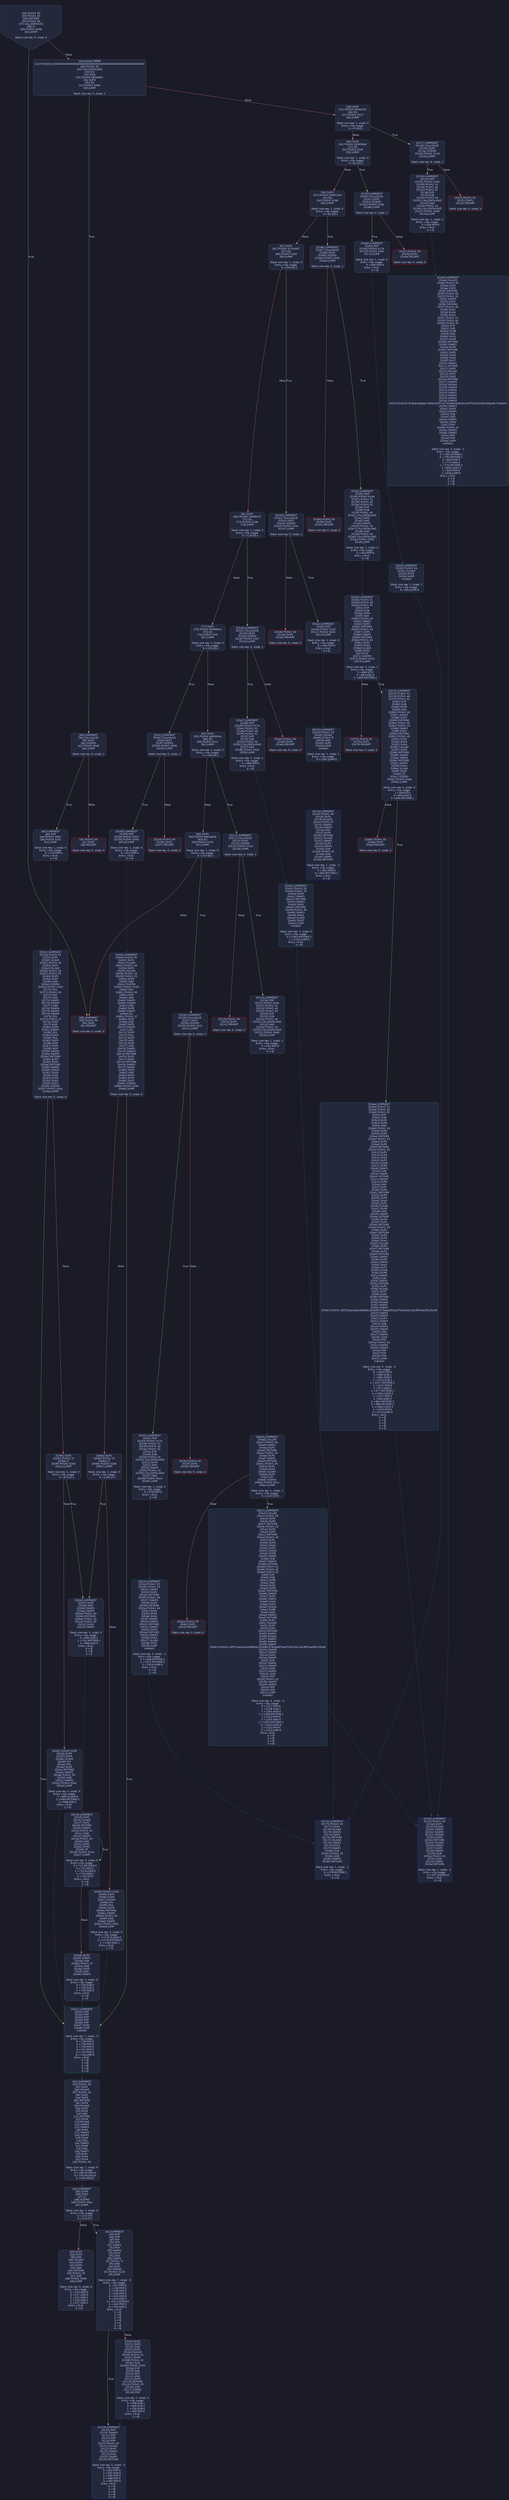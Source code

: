 digraph G {
    node [shape=box, style="filled, rounded", color="#565f89", fontcolor="#c0caf5", fontname="Helvetica", fillcolor="#24283b"];
    edge [color="#414868", fontcolor="#c0caf5", fontname="Helvetica"];
    bgcolor="#1a1b26";
    0 [ label = "[00] PUSH1 80
[02] PUSH1 40
[04] MSTORE
[05] PUSH1 04
[07] CALLDATASIZE
[08] LT
[09] PUSH2 0098
[0c] JUMPI

Stack size req: 0, sizeΔ: 0
" shape = invhouse]
    1 [ label = "[0d] PUSH4 ffffffff
[12] PUSH29 0100000000000000000000000000000000000000000000000000000000
[30] PUSH1 00
[32] CALLDATALOAD
[33] DIV
[34] AND
[35] PUSH4 06fdde03
[3a] DUP2
[3b] EQ
[3c] PUSH2 009d
[3f] JUMPI

Stack size req: 0, sizeΔ: 1
"]
    2 [ label = "[40] DUP1
[41] PUSH4 095ea7b3
[46] EQ
[47] PUSH2 0127
[4a] JUMPI

Stack size req: 1, sizeΔ: 0
Entry->Op usage:
	0->70:EQ:1
"]
    3 [ label = "[4b] DUP1
[4c] PUSH4 18160ddd
[51] EQ
[52] PUSH2 015f
[55] JUMPI

Stack size req: 1, sizeΔ: 0
Entry->Op usage:
	0->81:EQ:1
"]
    4 [ label = "[56] DUP1
[57] PUSH4 23b872dd
[5c] EQ
[5d] PUSH2 0186
[60] JUMPI

Stack size req: 1, sizeΔ: 0
Entry->Op usage:
	0->92:EQ:1
"]
    5 [ label = "[61] DUP1
[62] PUSH4 313ce567
[67] EQ
[68] PUSH2 01b0
[6b] JUMPI

Stack size req: 1, sizeΔ: 0
Entry->Op usage:
	0->103:EQ:1
"]
    6 [ label = "[6c] DUP1
[6d] PUSH4 70a08231
[72] EQ
[73] PUSH2 01db
[76] JUMPI

Stack size req: 1, sizeΔ: 0
Entry->Op usage:
	0->114:EQ:1
"]
    7 [ label = "[77] DUP1
[78] PUSH4 95d89b41
[7d] EQ
[7e] PUSH2 01fc
[81] JUMPI

Stack size req: 1, sizeΔ: 0
Entry->Op usage:
	0->125:EQ:1
"]
    8 [ label = "[82] DUP1
[83] PUSH4 a9059cbb
[88] EQ
[89] PUSH2 0211
[8c] JUMPI

Stack size req: 1, sizeΔ: 0
Entry->Op usage:
	0->136:EQ:1
"]
    9 [ label = "[8d] DUP1
[8e] PUSH4 dd62ed3e
[93] EQ
[94] PUSH2 0235
[97] JUMPI

Stack size req: 1, sizeΔ: 0
Entry->Op usage:
	0->147:EQ:1
"]
    10 [ label = "[98] JUMPDEST
[99] PUSH1 00
[9b] DUP1
[9c] REVERT

Stack size req: 0, sizeΔ: 0
" color = "red"]
    11 [ label = "[9d] JUMPDEST
[9e] CALLVALUE
[9f] DUP1
[a0] ISZERO
[a1] PUSH2 00a9
[a4] JUMPI

Stack size req: 0, sizeΔ: 1
"]
    12 [ label = "[a5] PUSH1 00
[a7] DUP1
[a8] REVERT

Stack size req: 0, sizeΔ: 0
" color = "red"]
    13 [ label = "[a9] JUMPDEST
[aa] POP
[ab] PUSH2 00b2
[ae] PUSH2 025c
[b1] JUMP

Stack size req: 1, sizeΔ: 0
Entry->Op usage:
	0->170:POP:0
Entry->Exit:
	0->😵
"]
    14 [ label = "[b2] JUMPDEST
[b3] PUSH1 40
[b5] DUP1
[b6] MLOAD
[b7] PUSH1 20
[b9] DUP1
[ba] DUP3
[bb] MSTORE
[bc] DUP4
[bd] MLOAD
[be] DUP2
[bf] DUP4
[c0] ADD
[c1] MSTORE
[c2] DUP4
[c3] MLOAD
[c4] SWAP2
[c5] SWAP3
[c6] DUP4
[c7] SWAP3
[c8] SWAP1
[c9] DUP4
[ca] ADD
[cb] SWAP2
[cc] DUP6
[cd] ADD
[ce] SWAP1
[cf] DUP1
[d0] DUP4
[d1] DUP4
[d2] PUSH1 00

Stack size req: 1, sizeΔ: 9
Entry->Op usage:
	0->189:MLOAD:0
	0->195:MLOAD:0
	0->205:ADD:0
"]
    15 [ label = "[d4] JUMPDEST
[d5] DUP4
[d6] DUP2
[d7] LT
[d8] ISZERO
[d9] PUSH2 00ec
[dc] JUMPI

Stack size req: 4, sizeΔ: 0
Entry->Op usage:
	0->215:LT:0
	3->215:LT:1
"]
    16 [ label = "[dd] DUP2
[de] DUP2
[df] ADD
[e0] MLOAD
[e1] DUP4
[e2] DUP3
[e3] ADD
[e4] MSTORE
[e5] PUSH1 20
[e7] ADD
[e8] PUSH2 00d4
[eb] JUMP

Stack size req: 3, sizeΔ: 0
Entry->Op usage:
	0->223:ADD:0
	0->227:ADD:0
	0->231:ADD:1
	1->223:ADD:1
	2->227:ADD:1
Entry->Exit:
	0->😵
"]
    17 [ label = "[ec] JUMPDEST
[ed] POP
[ee] POP
[ef] POP
[f0] POP
[f1] SWAP1
[f2] POP
[f3] SWAP1
[f4] DUP2
[f5] ADD
[f6] SWAP1
[f7] PUSH1 1f
[f9] AND
[fa] DUP1
[fb] ISZERO
[fc] PUSH2 0119
[ff] JUMPI

Stack size req: 7, sizeΔ: -5
Entry->Op usage:
	0->237:POP:0
	1->238:POP:0
	2->239:POP:0
	3->240:POP:0
	4->245:ADD:0
	4->249:AND:1
	4->251:ISZERO:0
	5->242:POP:0
	6->245:ADD:1
Entry->Exit:
	0->😵
	1->😵
	2->😵
	3->😵
	4->0
	5->😵
	6->😵
"]
    18 [ label = "[0100] DUP1
[0101] DUP3
[0102] SUB
[0103] DUP1
[0104] MLOAD
[0105] PUSH1 01
[0107] DUP4
[0108] PUSH1 20
[010a] SUB
[010b] PUSH2 0100
[010e] EXP
[010f] SUB
[0110] NOT
[0111] AND
[0112] DUP2
[0113] MSTORE
[0114] PUSH1 20
[0116] ADD
[0117] SWAP2
[0118] POP

Stack size req: 2, sizeΔ: 0
Entry->Op usage:
	0->258:SUB:1
	0->266:SUB:1
	1->258:SUB:0
	1->280:POP:0
Entry->Exit:
	1->😵
"]
    19 [ label = "[0119] JUMPDEST
[011a] POP
[011b] SWAP3
[011c] POP
[011d] POP
[011e] POP
[011f] PUSH1 40
[0121] MLOAD
[0122] DUP1
[0123] SWAP2
[0124] SUB
[0125] SWAP1
[0126] RETURN

Stack size req: 5, sizeΔ: -5
Entry->Op usage:
	0->282:POP:0
	1->292:SUB:0
	2->285:POP:0
	3->286:POP:0
	4->284:POP:0
Entry->Exit:
	0->😵
	1->😵
	2->😵
	3->😵
	4->😵
" color = "darkblue"]
    20 [ label = "[0127] JUMPDEST
[0128] CALLVALUE
[0129] DUP1
[012a] ISZERO
[012b] PUSH2 0133
[012e] JUMPI

Stack size req: 0, sizeΔ: 1
"]
    21 [ label = "[012f] PUSH1 00
[0131] DUP1
[0132] REVERT

Stack size req: 0, sizeΔ: 0
" color = "red"]
    22 [ label = "[0133] JUMPDEST
[0134] POP
[0135] PUSH2 014b
[0138] PUSH1 01
[013a] PUSH1 a0
[013c] PUSH1 02
[013e] EXP
[013f] SUB
[0140] PUSH1 04
[0142] CALLDATALOAD
[0143] AND
[0144] PUSH1 24
[0146] CALLDATALOAD
[0147] PUSH2 02e9
[014a] JUMP

Stack size req: 1, sizeΔ: 2
Entry->Op usage:
	0->308:POP:0
Entry->Exit:
	0->😵
"]
    23 [ label = "[014b] JUMPDEST
[014c] PUSH1 40
[014e] DUP1
[014f] MLOAD
[0150] SWAP2
[0151] ISZERO
[0152] ISZERO
[0153] DUP3
[0154] MSTORE
[0155] MLOAD
[0156] SWAP1
[0157] DUP2
[0158] SWAP1
[0159] SUB
[015a] PUSH1 20
[015c] ADD
[015d] SWAP1
[015e] RETURN

Stack size req: 1, sizeΔ: -1
Entry->Op usage:
	0->337:ISZERO:0
Entry->Exit:
	0->😵
" color = "darkblue"]
    24 [ label = "[015f] JUMPDEST
[0160] CALLVALUE
[0161] DUP1
[0162] ISZERO
[0163] PUSH2 016b
[0166] JUMPI

Stack size req: 0, sizeΔ: 1
"]
    25 [ label = "[0167] PUSH1 00
[0169] DUP1
[016a] REVERT

Stack size req: 0, sizeΔ: 0
" color = "red"]
    26 [ label = "[016b] JUMPDEST
[016c] POP
[016d] PUSH2 0174
[0170] PUSH2 034f
[0173] JUMP

Stack size req: 1, sizeΔ: 0
Entry->Op usage:
	0->364:POP:0
Entry->Exit:
	0->😵
"]
    27 [ label = "[0174] JUMPDEST
[0175] PUSH1 40
[0177] DUP1
[0178] MLOAD
[0179] SWAP2
[017a] DUP3
[017b] MSTORE
[017c] MLOAD
[017d] SWAP1
[017e] DUP2
[017f] SWAP1
[0180] SUB
[0181] PUSH1 20
[0183] ADD
[0184] SWAP1
[0185] RETURN

Stack size req: 1, sizeΔ: -1
Entry->Op usage:
	0->379:MSTORE:1
Entry->Exit:
	0->😵
" color = "darkblue"]
    28 [ label = "[0186] JUMPDEST
[0187] CALLVALUE
[0188] DUP1
[0189] ISZERO
[018a] PUSH2 0192
[018d] JUMPI

Stack size req: 0, sizeΔ: 1
"]
    29 [ label = "[018e] PUSH1 00
[0190] DUP1
[0191] REVERT

Stack size req: 0, sizeΔ: 0
" color = "red"]
    30 [ label = "[0192] JUMPDEST
[0193] POP
[0194] PUSH2 014b
[0197] PUSH1 01
[0199] PUSH1 a0
[019b] PUSH1 02
[019d] EXP
[019e] SUB
[019f] PUSH1 04
[01a1] CALLDATALOAD
[01a2] DUP2
[01a3] AND
[01a4] SWAP1
[01a5] PUSH1 24
[01a7] CALLDATALOAD
[01a8] AND
[01a9] PUSH1 44
[01ab] CALLDATALOAD
[01ac] PUSH2 0355
[01af] JUMP

Stack size req: 1, sizeΔ: 3
Entry->Op usage:
	0->403:POP:0
Entry->Exit:
	0->😵
"]
    31 [ label = "[01b0] JUMPDEST
[01b1] CALLVALUE
[01b2] DUP1
[01b3] ISZERO
[01b4] PUSH2 01bc
[01b7] JUMPI

Stack size req: 0, sizeΔ: 1
"]
    32 [ label = "[01b8] PUSH1 00
[01ba] DUP1
[01bb] REVERT

Stack size req: 0, sizeΔ: 0
" color = "red"]
    33 [ label = "[01bc] JUMPDEST
[01bd] POP
[01be] PUSH2 01c5
[01c1] PUSH2 0432
[01c4] JUMP

Stack size req: 1, sizeΔ: 0
Entry->Op usage:
	0->445:POP:0
Entry->Exit:
	0->😵
"]
    34 [ label = "[01c5] JUMPDEST
[01c6] PUSH1 40
[01c8] DUP1
[01c9] MLOAD
[01ca] PUSH1 ff
[01cc] SWAP1
[01cd] SWAP3
[01ce] AND
[01cf] DUP3
[01d0] MSTORE
[01d1] MLOAD
[01d2] SWAP1
[01d3] DUP2
[01d4] SWAP1
[01d5] SUB
[01d6] PUSH1 20
[01d8] ADD
[01d9] SWAP1
[01da] RETURN

Stack size req: 1, sizeΔ: -1
Entry->Op usage:
	0->462:AND:0
	0->464:MSTORE:1
Entry->Exit:
	0->😵
" color = "darkblue"]
    35 [ label = "[01db] JUMPDEST
[01dc] CALLVALUE
[01dd] DUP1
[01de] ISZERO
[01df] PUSH2 01e7
[01e2] JUMPI

Stack size req: 0, sizeΔ: 1
"]
    36 [ label = "[01e3] PUSH1 00
[01e5] DUP1
[01e6] REVERT

Stack size req: 0, sizeΔ: 0
" color = "red"]
    37 [ label = "[01e7] JUMPDEST
[01e8] POP
[01e9] PUSH2 0174
[01ec] PUSH1 01
[01ee] PUSH1 a0
[01f0] PUSH1 02
[01f2] EXP
[01f3] SUB
[01f4] PUSH1 04
[01f6] CALLDATALOAD
[01f7] AND
[01f8] PUSH2 043b
[01fb] JUMP

Stack size req: 1, sizeΔ: 1
Entry->Op usage:
	0->488:POP:0
Entry->Exit:
	0->😵
"]
    38 [ label = "[01fc] JUMPDEST
[01fd] CALLVALUE
[01fe] DUP1
[01ff] ISZERO
[0200] PUSH2 0208
[0203] JUMPI

Stack size req: 0, sizeΔ: 1
"]
    39 [ label = "[0204] PUSH1 00
[0206] DUP1
[0207] REVERT

Stack size req: 0, sizeΔ: 0
" color = "red"]
    40 [ label = "[0208] JUMPDEST
[0209] POP
[020a] PUSH2 00b2
[020d] PUSH2 044d
[0210] JUMP

Stack size req: 1, sizeΔ: 0
Entry->Op usage:
	0->521:POP:0
Entry->Exit:
	0->😵
"]
    41 [ label = "[0211] JUMPDEST
[0212] CALLVALUE
[0213] DUP1
[0214] ISZERO
[0215] PUSH2 021d
[0218] JUMPI

Stack size req: 0, sizeΔ: 1
"]
    42 [ label = "[0219] PUSH1 00
[021b] DUP1
[021c] REVERT

Stack size req: 0, sizeΔ: 0
" color = "red"]
    43 [ label = "[021d] JUMPDEST
[021e] POP
[021f] PUSH2 014b
[0222] PUSH1 01
[0224] PUSH1 a0
[0226] PUSH1 02
[0228] EXP
[0229] SUB
[022a] PUSH1 04
[022c] CALLDATALOAD
[022d] AND
[022e] PUSH1 24
[0230] CALLDATALOAD
[0231] PUSH2 04a5
[0234] JUMP

Stack size req: 1, sizeΔ: 2
Entry->Op usage:
	0->542:POP:0
Entry->Exit:
	0->😵
"]
    44 [ label = "[0235] JUMPDEST
[0236] CALLVALUE
[0237] DUP1
[0238] ISZERO
[0239] PUSH2 0241
[023c] JUMPI

Stack size req: 0, sizeΔ: 1
"]
    45 [ label = "[023d] PUSH1 00
[023f] DUP1
[0240] REVERT

Stack size req: 0, sizeΔ: 0
" color = "red"]
    46 [ label = "[0241] JUMPDEST
[0242] POP
[0243] PUSH2 0174
[0246] PUSH1 01
[0248] PUSH1 a0
[024a] PUSH1 02
[024c] EXP
[024d] SUB
[024e] PUSH1 04
[0250] CALLDATALOAD
[0251] DUP2
[0252] AND
[0253] SWAP1
[0254] PUSH1 24
[0256] CALLDATALOAD
[0257] AND
[0258] PUSH2 052d
[025b] JUMP

Stack size req: 1, sizeΔ: 2
Entry->Op usage:
	0->578:POP:0
Entry->Exit:
	0->😵
"]
    47 [ label = "[025c] JUMPDEST
[025d] PUSH1 01
[025f] DUP1
[0260] SLOAD
[0261] PUSH1 40
[0263] DUP1
[0264] MLOAD
[0265] PUSH1 20
[0267] PUSH1 02
[0269] DUP5
[026a] DUP7
[026b] AND
[026c] ISZERO
[026d] PUSH2 0100
[0270] MUL
[0271] PUSH1 00
[0273] NOT
[0274] ADD
[0275] SWAP1
[0276] SWAP5
[0277] AND
[0278] SWAP4
[0279] SWAP1
[027a] SWAP4
[027b] DIV
[027c] PUSH1 1f
[027e] DUP2
[027f] ADD
[0280] DUP5
[0281] SWAP1
[0282] DIV
[0283] DUP5
[0284] MUL
[0285] DUP3
[0286] ADD
[0287] DUP5
[0288] ADD
[0289] SWAP1
[028a] SWAP3
[028b] MSTORE
[028c] DUP2
[028d] DUP2
[028e] MSTORE
[028f] SWAP3
[0290] SWAP2
[0291] DUP4
[0292] ADD
[0293] DUP3
[0294] DUP3
[0295] DUP1
[0296] ISZERO
[0297] PUSH2 02e1
[029a] JUMPI

Stack size req: 0, sizeΔ: 6
"]
    48 [ label = "[029b] DUP1
[029c] PUSH1 1f
[029e] LT
[029f] PUSH2 02b6
[02a2] JUMPI

Stack size req: 1, sizeΔ: 0
Entry->Op usage:
	0->670:LT:1
"]
    49 [ label = "[02a3] PUSH2 0100
[02a6] DUP1
[02a7] DUP4
[02a8] SLOAD
[02a9] DIV
[02aa] MUL
[02ab] DUP4
[02ac] MSTORE
[02ad] SWAP2
[02ae] PUSH1 20
[02b0] ADD
[02b1] SWAP2
[02b2] PUSH2 02e1
[02b5] JUMP

Stack size req: 3, sizeΔ: 0
Entry->Op usage:
	1->680:SLOAD:0
	2->684:MSTORE:0
	2->688:ADD:1
Entry->Exit:
	2->😵
"]
    50 [ label = "[02b6] JUMPDEST
[02b7] DUP3
[02b8] ADD
[02b9] SWAP2
[02ba] SWAP1
[02bb] PUSH1 00
[02bd] MSTORE
[02be] PUSH1 20
[02c0] PUSH1 00
[02c2] SHA3
[02c3] SWAP1

Stack size req: 3, sizeΔ: 0
Entry->Op usage:
	0->696:ADD:1
	1->701:MSTORE:1
	2->696:ADD:0
Entry->Exit:
	0->😵
	1->😵
	2->0
"]
    51 [ label = "[02c4] JUMPDEST
[02c5] DUP2
[02c6] SLOAD
[02c7] DUP2
[02c8] MSTORE
[02c9] SWAP1
[02ca] PUSH1 01
[02cc] ADD
[02cd] SWAP1
[02ce] PUSH1 20
[02d0] ADD
[02d1] DUP1
[02d2] DUP4
[02d3] GT
[02d4] PUSH2 02c4
[02d7] JUMPI

Stack size req: 3, sizeΔ: 0
Entry->Op usage:
	0->712:MSTORE:0
	0->720:ADD:1
	1->710:SLOAD:0
	1->716:ADD:1
	2->723:GT:0
Entry->Exit:
	0->😵
	1->😵
"]
    52 [ label = "[02d8] DUP3
[02d9] SWAP1
[02da] SUB
[02db] PUSH1 1f
[02dd] AND
[02de] DUP3
[02df] ADD
[02e0] SWAP2

Stack size req: 3, sizeΔ: 0
Entry->Op usage:
	0->730:SUB:0
	2->730:SUB:1
	2->735:ADD:0
Entry->Exit:
	0->😵
	2->0
"]
    53 [ label = "[02e1] JUMPDEST
[02e2] POP
[02e3] POP
[02e4] POP
[02e5] POP
[02e6] POP
[02e7] DUP2
[02e8] JUMP
Indirect!

Stack size req: 7, sizeΔ: -5
Entry->Op usage:
	0->738:POP:0
	1->739:POP:0
	2->740:POP:0
	3->741:POP:0
	4->742:POP:0
	6->744:JUMP:0
Entry->Exit:
	0->😵
	1->😵
	2->😵
	3->😵
	4->😵
" color = "teal"]
    54 [ label = "[02e9] JUMPDEST
[02ea] CALLER
[02eb] PUSH1 00
[02ed] DUP2
[02ee] DUP2
[02ef] MSTORE
[02f0] PUSH1 05
[02f2] PUSH1 20
[02f4] SWAP1
[02f5] DUP2
[02f6] MSTORE
[02f7] PUSH1 40
[02f9] DUP1
[02fa] DUP4
[02fb] SHA3
[02fc] PUSH1 01
[02fe] PUSH1 a0
[0300] PUSH1 02
[0302] EXP
[0303] SUB
[0304] DUP8
[0305] AND
[0306] DUP1
[0307] DUP6
[0308] MSTORE
[0309] SWAP1
[030a] DUP4
[030b] MSTORE
[030c] DUP2
[030d] DUP5
[030e] SHA3
[030f] DUP7
[0310] SWAP1
[0311] SSTORE
[0312] DUP2
[0313] MLOAD
[0314] DUP7
[0315] DUP2
[0316] MSTORE
[0317] SWAP2
[0318] MLOAD
[0319] SWAP4
[031a] SWAP5
[031b] SWAP1
[031c] SWAP4
[031d] SWAP1
[031e] SWAP3
[031f] PUSH32 8c5be1e5ebec7d5bd14f71427d1e84f3dd0314c0f7b2291e5b200ac8c7c3b925
[0340] SWAP3
[0341] DUP3
[0342] SWAP1
[0343] SUB
[0344] ADD
[0345] SWAP1
[0346] LOG3
[0347] POP
[0348] PUSH1 01
[034a] SWAP3
[034b] SWAP2
[034c] POP
[034d] POP
[034e] JUMP
Indirect!

Stack size req: 3, sizeΔ: -2
Entry->Op usage:
	0->785:SSTORE:1
	0->790:MSTORE:1
	0->845:POP:0
	1->773:AND:0
	1->776:MSTORE:1
	1->838:LOG3:4
	1->844:POP:0
	2->846:JUMP:0
Entry->Exit:
	0->😵
	1->😵
	2->😵
" color = "teal"]
    55 [ label = "[034f] JUMPDEST
[0350] PUSH1 04
[0352] SLOAD
[0353] DUP2
[0354] JUMP
Indirect!

Stack size req: 1, sizeΔ: 1
Entry->Op usage:
	0->852:JUMP:0
" color = "teal"]
    56 [ label = "[0355] JUMPDEST
[0356] PUSH1 01
[0358] PUSH1 a0
[035a] PUSH1 02
[035c] EXP
[035d] SUB
[035e] DUP4
[035f] AND
[0360] PUSH1 00
[0362] SWAP1
[0363] DUP2
[0364] MSTORE
[0365] PUSH1 20
[0367] DUP2
[0368] SWAP1
[0369] MSTORE
[036a] PUSH1 40
[036c] DUP2
[036d] SHA3
[036e] SLOAD
[036f] DUP3
[0370] GT
[0371] ISZERO
[0372] PUSH2 037a
[0375] JUMPI

Stack size req: 3, sizeΔ: 1
Entry->Op usage:
	0->880:GT:0
	2->863:AND:0
	2->868:MSTORE:1
"]
    57 [ label = "[0376] PUSH1 00
[0378] DUP1
[0379] REVERT

Stack size req: 0, sizeΔ: 0
" color = "red"]
    58 [ label = "[037a] JUMPDEST
[037b] PUSH1 01
[037d] PUSH1 a0
[037f] PUSH1 02
[0381] EXP
[0382] SUB
[0383] DUP5
[0384] AND
[0385] PUSH1 00
[0387] SWAP1
[0388] DUP2
[0389] MSTORE
[038a] PUSH1 05
[038c] PUSH1 20
[038e] SWAP1
[038f] DUP2
[0390] MSTORE
[0391] PUSH1 40
[0393] DUP1
[0394] DUP4
[0395] SHA3
[0396] CALLER
[0397] DUP5
[0398] MSTORE
[0399] SWAP1
[039a] SWAP2
[039b] MSTORE
[039c] SWAP1
[039d] SHA3
[039e] SLOAD
[039f] DUP3
[03a0] GT
[03a1] ISZERO
[03a2] PUSH2 03aa
[03a5] JUMPI

Stack size req: 4, sizeΔ: 0
Entry->Op usage:
	1->928:GT:0
	3->900:AND:0
	3->905:MSTORE:1
"]
    59 [ label = "[03a6] PUSH1 00
[03a8] DUP1
[03a9] REVERT

Stack size req: 0, sizeΔ: 0
" color = "red"]
    60 [ label = "[03aa] JUMPDEST
[03ab] PUSH1 01
[03ad] PUSH1 a0
[03af] PUSH1 02
[03b1] EXP
[03b2] SUB
[03b3] DUP1
[03b4] DUP6
[03b5] AND
[03b6] PUSH1 00
[03b8] DUP2
[03b9] DUP2
[03ba] MSTORE
[03bb] PUSH1 20
[03bd] DUP2
[03be] DUP2
[03bf] MSTORE
[03c0] PUSH1 40
[03c2] DUP1
[03c3] DUP4
[03c4] SHA3
[03c5] DUP1
[03c6] SLOAD
[03c7] DUP9
[03c8] SWAP1
[03c9] SUB
[03ca] SWAP1
[03cb] SSTORE
[03cc] SWAP4
[03cd] DUP8
[03ce] AND
[03cf] DUP1
[03d0] DUP4
[03d1] MSTORE
[03d2] DUP5
[03d3] DUP4
[03d4] SHA3
[03d5] DUP1
[03d6] SLOAD
[03d7] DUP9
[03d8] ADD
[03d9] SWAP1
[03da] SSTORE
[03db] DUP4
[03dc] DUP4
[03dd] MSTORE
[03de] PUSH1 05
[03e0] DUP3
[03e1] MSTORE
[03e2] DUP5
[03e3] DUP4
[03e4] SHA3
[03e5] CALLER
[03e6] DUP5
[03e7] MSTORE
[03e8] DUP3
[03e9] MSTORE
[03ea] SWAP2
[03eb] DUP5
[03ec] SWAP1
[03ed] SHA3
[03ee] DUP1
[03ef] SLOAD
[03f0] DUP8
[03f1] SWAP1
[03f2] SUB
[03f3] SWAP1
[03f4] SSTORE
[03f5] DUP4
[03f6] MLOAD
[03f7] DUP7
[03f8] DUP2
[03f9] MSTORE
[03fa] SWAP4
[03fb] MLOAD
[03fc] SWAP2
[03fd] SWAP4
[03fe] PUSH32 ddf252ad1be2c89b69c2b068fc378daa952ba7f163c4a11628f55a4df523b3ef
[041f] SWAP3
[0420] SWAP1
[0421] DUP2
[0422] SWAP1
[0423] SUB
[0424] SWAP1
[0425] SWAP2
[0426] ADD
[0427] SWAP1
[0428] LOG3
[0429] POP
[042a] PUSH1 01
[042c] SWAP4
[042d] SWAP3
[042e] POP
[042f] POP
[0430] POP
[0431] JUMP
Indirect!

Stack size req: 5, sizeΔ: -4
Entry->Op usage:
	0->1065:POP:0
	1->969:SUB:1
	1->984:ADD:0
	1->1010:SUB:1
	1->1017:MSTORE:1
	1->1071:POP:0
	2->974:AND:0
	2->977:MSTORE:1
	2->1064:LOG3:4
	2->1072:POP:0
	3->949:AND:0
	3->954:MSTORE:1
	3->989:MSTORE:1
	3->1064:LOG3:3
	3->1070:POP:0
	4->1073:JUMP:0
Entry->Exit:
	0->😵
	1->😵
	2->😵
	3->😵
	4->😵
" color = "teal"]
    61 [ label = "[0432] JUMPDEST
[0433] PUSH1 03
[0435] SLOAD
[0436] PUSH1 ff
[0438] AND
[0439] DUP2
[043a] JUMP
Indirect!

Stack size req: 1, sizeΔ: 1
Entry->Op usage:
	0->1082:JUMP:0
" color = "teal"]
    62 [ label = "[043b] JUMPDEST
[043c] PUSH1 00
[043e] PUSH1 20
[0440] DUP2
[0441] SWAP1
[0442] MSTORE
[0443] SWAP1
[0444] DUP2
[0445] MSTORE
[0446] PUSH1 40
[0448] SWAP1
[0449] SHA3
[044a] SLOAD
[044b] DUP2
[044c] JUMP
Indirect!

Stack size req: 2, sizeΔ: 0
Entry->Op usage:
	0->1093:MSTORE:1
	1->1100:JUMP:0
Entry->Exit:
	0->😵
" color = "teal"]
    63 [ label = "[044d] JUMPDEST
[044e] PUSH1 02
[0450] DUP1
[0451] SLOAD
[0452] PUSH1 40
[0454] DUP1
[0455] MLOAD
[0456] PUSH1 20
[0458] PUSH1 01
[045a] DUP5
[045b] AND
[045c] ISZERO
[045d] PUSH2 0100
[0460] MUL
[0461] PUSH1 00
[0463] NOT
[0464] ADD
[0465] SWAP1
[0466] SWAP4
[0467] AND
[0468] DUP5
[0469] SWAP1
[046a] DIV
[046b] PUSH1 1f
[046d] DUP2
[046e] ADD
[046f] DUP5
[0470] SWAP1
[0471] DIV
[0472] DUP5
[0473] MUL
[0474] DUP3
[0475] ADD
[0476] DUP5
[0477] ADD
[0478] SWAP1
[0479] SWAP3
[047a] MSTORE
[047b] DUP2
[047c] DUP2
[047d] MSTORE
[047e] SWAP3
[047f] SWAP2
[0480] DUP4
[0481] ADD
[0482] DUP3
[0483] DUP3
[0484] DUP1
[0485] ISZERO
[0486] PUSH2 02e1
[0489] JUMPI

Stack size req: 0, sizeΔ: 6
"]
    64 [ label = "[048a] DUP1
[048b] PUSH1 1f
[048d] LT
[048e] PUSH2 02b6
[0491] JUMPI

Stack size req: 1, sizeΔ: 0
Entry->Op usage:
	0->1165:LT:1
"]
    65 [ label = "[0492] PUSH2 0100
[0495] DUP1
[0496] DUP4
[0497] SLOAD
[0498] DIV
[0499] MUL
[049a] DUP4
[049b] MSTORE
[049c] SWAP2
[049d] PUSH1 20
[049f] ADD
[04a0] SWAP2
[04a1] PUSH2 02e1
[04a4] JUMP

Stack size req: 3, sizeΔ: 0
Entry->Op usage:
	1->1175:SLOAD:0
	2->1179:MSTORE:0
	2->1183:ADD:1
Entry->Exit:
	2->😵
"]
    66 [ label = "[04a5] JUMPDEST
[04a6] CALLER
[04a7] PUSH1 00
[04a9] SWAP1
[04aa] DUP2
[04ab] MSTORE
[04ac] PUSH1 20
[04ae] DUP2
[04af] SWAP1
[04b0] MSTORE
[04b1] PUSH1 40
[04b3] DUP2
[04b4] SHA3
[04b5] SLOAD
[04b6] DUP3
[04b7] GT
[04b8] ISZERO
[04b9] PUSH2 04c1
[04bc] JUMPI

Stack size req: 1, sizeΔ: 1
Entry->Op usage:
	0->1207:GT:0
"]
    67 [ label = "[04bd] PUSH1 00
[04bf] DUP1
[04c0] REVERT

Stack size req: 0, sizeΔ: 0
" color = "red"]
    68 [ label = "[04c1] JUMPDEST
[04c2] CALLER
[04c3] PUSH1 00
[04c5] DUP2
[04c6] DUP2
[04c7] MSTORE
[04c8] PUSH1 20
[04ca] DUP2
[04cb] DUP2
[04cc] MSTORE
[04cd] PUSH1 40
[04cf] DUP1
[04d0] DUP4
[04d1] SHA3
[04d2] DUP1
[04d3] SLOAD
[04d4] DUP8
[04d5] SWAP1
[04d6] SUB
[04d7] SWAP1
[04d8] SSTORE
[04d9] PUSH1 01
[04db] PUSH1 a0
[04dd] PUSH1 02
[04df] EXP
[04e0] SUB
[04e1] DUP8
[04e2] AND
[04e3] DUP1
[04e4] DUP5
[04e5] MSTORE
[04e6] SWAP3
[04e7] DUP2
[04e8] SWAP1
[04e9] SHA3
[04ea] DUP1
[04eb] SLOAD
[04ec] DUP8
[04ed] ADD
[04ee] SWAP1
[04ef] SSTORE
[04f0] DUP1
[04f1] MLOAD
[04f2] DUP7
[04f3] DUP2
[04f4] MSTORE
[04f5] SWAP1
[04f6] MLOAD
[04f7] SWAP3
[04f8] SWAP4
[04f9] SWAP3
[04fa] PUSH32 ddf252ad1be2c89b69c2b068fc378daa952ba7f163c4a11628f55a4df523b3ef
[051b] SWAP3
[051c] SWAP2
[051d] DUP2
[051e] SWAP1
[051f] SUB
[0520] SWAP1
[0521] SWAP2
[0522] ADD
[0523] SWAP1
[0524] LOG3
[0525] POP
[0526] PUSH1 01
[0528] SWAP3
[0529] SWAP2
[052a] POP
[052b] POP
[052c] JUMP
Indirect!

Stack size req: 4, sizeΔ: -3
Entry->Op usage:
	0->1317:POP:0
	1->1238:SUB:1
	1->1261:ADD:0
	1->1268:MSTORE:1
	1->1323:POP:0
	2->1250:AND:0
	2->1253:MSTORE:1
	2->1316:LOG3:4
	2->1322:POP:0
	3->1324:JUMP:0
Entry->Exit:
	0->😵
	1->😵
	2->😵
	3->😵
" color = "teal"]
    69 [ label = "[052d] JUMPDEST
[052e] PUSH1 05
[0530] PUSH1 20
[0532] SWAP1
[0533] DUP2
[0534] MSTORE
[0535] PUSH1 00
[0537] SWAP3
[0538] DUP4
[0539] MSTORE
[053a] PUSH1 40
[053c] DUP1
[053d] DUP5
[053e] SHA3
[053f] SWAP1
[0540] SWAP2
[0541] MSTORE
[0542] SWAP1
[0543] DUP3
[0544] MSTORE
[0545] SWAP1
[0546] SHA3
[0547] SLOAD
[0548] DUP2
[0549] JUMP
Indirect!

Stack size req: 3, sizeΔ: -1
Entry->Op usage:
	0->1348:MSTORE:1
	1->1337:MSTORE:1
	2->1353:JUMP:0
Entry->Exit:
	0->😵
	1->😵
" color = "teal"]
    0 -> 1 [ label = "False" color = "#f7768e"]
    0 -> 10 [ label = "True" color = "#9ece6a"]
    1 -> 2 [ label = "False" color = "#f7768e"]
    1 -> 11 [ label = "True" color = "#9ece6a"]
    2 -> 3 [ label = "False" color = "#f7768e"]
    2 -> 20 [ label = "True" color = "#9ece6a"]
    3 -> 4 [ label = "False" color = "#f7768e"]
    3 -> 24 [ label = "True" color = "#9ece6a"]
    4 -> 5 [ label = "False" color = "#f7768e"]
    4 -> 28 [ label = "True" color = "#9ece6a"]
    5 -> 6 [ label = "False" color = "#f7768e"]
    5 -> 31 [ label = "True" color = "#9ece6a"]
    6 -> 7 [ label = "False" color = "#f7768e"]
    6 -> 35 [ label = "True" color = "#9ece6a"]
    7 -> 8 [ label = "False" color = "#f7768e"]
    7 -> 38 [ label = "True" color = "#9ece6a"]
    8 -> 9 [ label = "False" color = "#f7768e"]
    8 -> 41 [ label = "True" color = "#9ece6a"]
    9 -> 10 [ label = "False" color = "#f7768e"]
    9 -> 44 [ label = "True" color = "#9ece6a"]
    11 -> 12 [ label = "False" color = "#f7768e"]
    11 -> 13 [ label = "True" color = "#9ece6a"]
    13 -> 47 [ ]
    14 -> 15 [ ]
    15 -> 16 [ label = "False" color = "#f7768e"]
    15 -> 17 [ label = "True" color = "#9ece6a"]
    16 -> 15 [ ]
    17 -> 18 [ label = "False" color = "#f7768e"]
    17 -> 19 [ label = "True" color = "#9ece6a"]
    18 -> 19 [ ]
    20 -> 21 [ label = "False" color = "#f7768e"]
    20 -> 22 [ label = "True" color = "#9ece6a"]
    22 -> 54 [ ]
    24 -> 25 [ label = "False" color = "#f7768e"]
    24 -> 26 [ label = "True" color = "#9ece6a"]
    26 -> 55 [ ]
    28 -> 29 [ label = "False" color = "#f7768e"]
    28 -> 30 [ label = "True" color = "#9ece6a"]
    30 -> 56 [ ]
    31 -> 32 [ label = "False" color = "#f7768e"]
    31 -> 33 [ label = "True" color = "#9ece6a"]
    33 -> 61 [ ]
    35 -> 36 [ label = "False" color = "#f7768e"]
    35 -> 37 [ label = "True" color = "#9ece6a"]
    37 -> 62 [ ]
    38 -> 39 [ label = "False" color = "#f7768e"]
    38 -> 40 [ label = "True" color = "#9ece6a"]
    40 -> 63 [ ]
    41 -> 42 [ label = "False" color = "#f7768e"]
    41 -> 43 [ label = "True" color = "#9ece6a"]
    43 -> 66 [ ]
    44 -> 45 [ label = "False" color = "#f7768e"]
    44 -> 46 [ label = "True" color = "#9ece6a"]
    46 -> 69 [ ]
    47 -> 48 [ label = "False" color = "#f7768e"]
    47 -> 53 [ label = "True" color = "#9ece6a"]
    48 -> 49 [ label = "False" color = "#f7768e"]
    48 -> 50 [ label = "True" color = "#9ece6a"]
    49 -> 53 [ ]
    50 -> 51 [ ]
    51 -> 52 [ label = "False" color = "#f7768e"]
    51 -> 51 [ label = "True" color = "#9ece6a"]
    52 -> 53 [ ]
    56 -> 57 [ label = "False" color = "#f7768e"]
    56 -> 58 [ label = "True" color = "#9ece6a"]
    58 -> 59 [ label = "False" color = "#f7768e"]
    58 -> 60 [ label = "True" color = "#9ece6a"]
    63 -> 64 [ label = "False" color = "#f7768e"]
    63 -> 53 [ label = "True" color = "#9ece6a"]
    64 -> 65 [ label = "False" color = "#f7768e"]
    64 -> 50 [ label = "True" color = "#9ece6a"]
    65 -> 53 [ ]
    66 -> 67 [ label = "False" color = "#f7768e"]
    66 -> 68 [ label = "True" color = "#9ece6a"]
    53 -> 14 [ ]
    54 -> 23 [ ]
    55 -> 27 [ ]
    60 -> 23 [ ]
    61 -> 34 [ ]
    62 -> 27 [ ]
    68 -> 23 [ ]
    69 -> 27 [ ]

}
